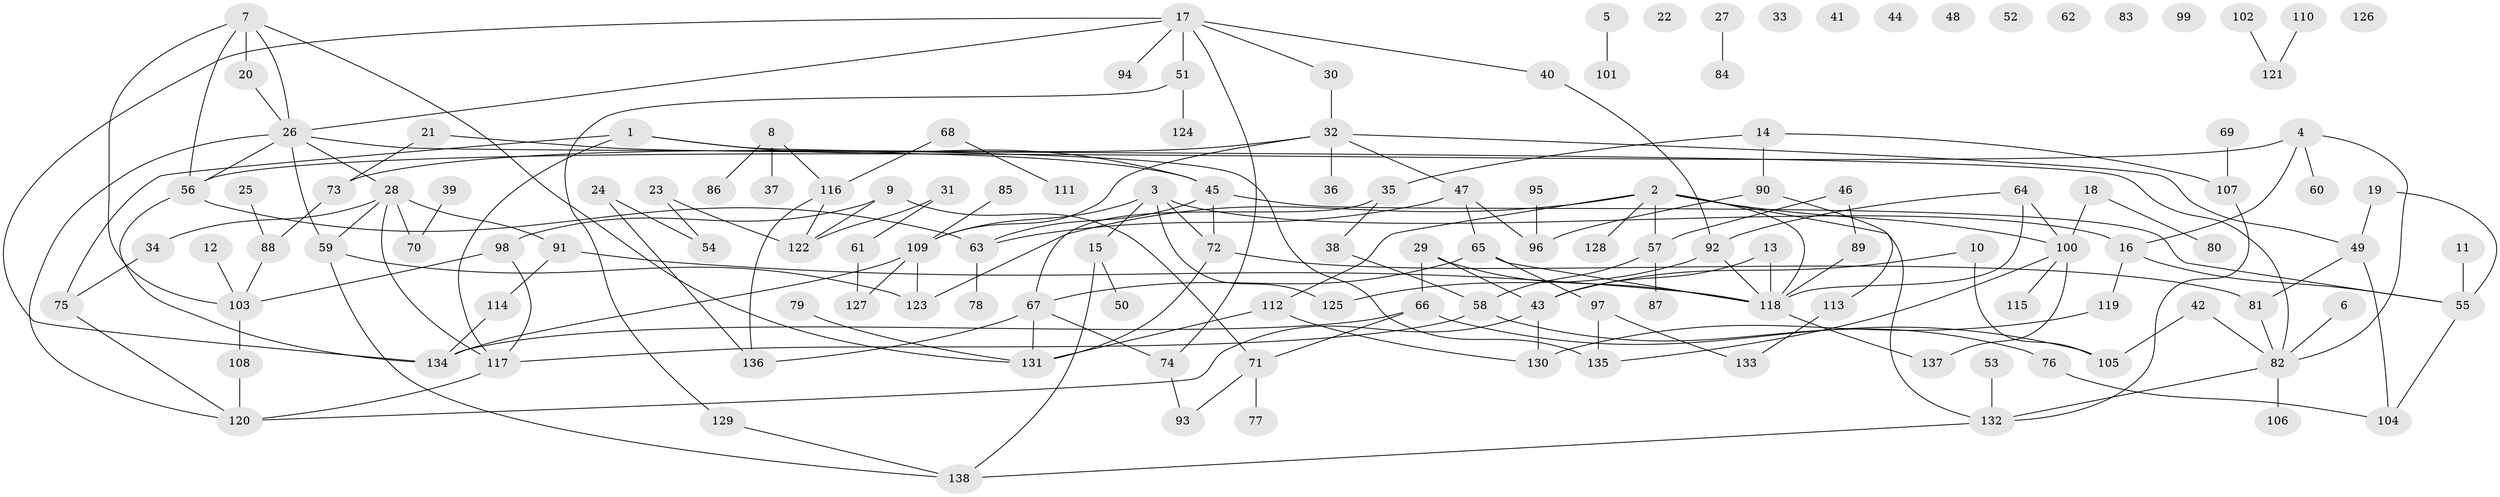 // Generated by graph-tools (version 1.1) at 2025/39/03/09/25 04:39:54]
// undirected, 138 vertices, 184 edges
graph export_dot {
graph [start="1"]
  node [color=gray90,style=filled];
  1;
  2;
  3;
  4;
  5;
  6;
  7;
  8;
  9;
  10;
  11;
  12;
  13;
  14;
  15;
  16;
  17;
  18;
  19;
  20;
  21;
  22;
  23;
  24;
  25;
  26;
  27;
  28;
  29;
  30;
  31;
  32;
  33;
  34;
  35;
  36;
  37;
  38;
  39;
  40;
  41;
  42;
  43;
  44;
  45;
  46;
  47;
  48;
  49;
  50;
  51;
  52;
  53;
  54;
  55;
  56;
  57;
  58;
  59;
  60;
  61;
  62;
  63;
  64;
  65;
  66;
  67;
  68;
  69;
  70;
  71;
  72;
  73;
  74;
  75;
  76;
  77;
  78;
  79;
  80;
  81;
  82;
  83;
  84;
  85;
  86;
  87;
  88;
  89;
  90;
  91;
  92;
  93;
  94;
  95;
  96;
  97;
  98;
  99;
  100;
  101;
  102;
  103;
  104;
  105;
  106;
  107;
  108;
  109;
  110;
  111;
  112;
  113;
  114;
  115;
  116;
  117;
  118;
  119;
  120;
  121;
  122;
  123;
  124;
  125;
  126;
  127;
  128;
  129;
  130;
  131;
  132;
  133;
  134;
  135;
  136;
  137;
  138;
  1 -- 45;
  1 -- 75;
  1 -- 117;
  1 -- 135;
  2 -- 57;
  2 -- 100;
  2 -- 112;
  2 -- 118;
  2 -- 123;
  2 -- 128;
  2 -- 132;
  3 -- 15;
  3 -- 16;
  3 -- 72;
  3 -- 109;
  3 -- 125;
  4 -- 16;
  4 -- 56;
  4 -- 60;
  4 -- 82;
  5 -- 101;
  6 -- 82;
  7 -- 20;
  7 -- 26;
  7 -- 56;
  7 -- 103;
  7 -- 131;
  8 -- 37;
  8 -- 86;
  8 -- 116;
  9 -- 71;
  9 -- 98;
  9 -- 122;
  10 -- 43;
  10 -- 105;
  11 -- 55;
  12 -- 103;
  13 -- 43;
  13 -- 118;
  14 -- 35;
  14 -- 90;
  14 -- 107;
  15 -- 50;
  15 -- 138;
  16 -- 55;
  16 -- 119;
  17 -- 26;
  17 -- 30;
  17 -- 40;
  17 -- 51;
  17 -- 74;
  17 -- 94;
  17 -- 134;
  18 -- 80;
  18 -- 100;
  19 -- 49;
  19 -- 55;
  20 -- 26;
  21 -- 45;
  21 -- 73;
  23 -- 54;
  23 -- 122;
  24 -- 54;
  24 -- 136;
  25 -- 88;
  26 -- 28;
  26 -- 56;
  26 -- 59;
  26 -- 82;
  26 -- 120;
  27 -- 84;
  28 -- 34;
  28 -- 59;
  28 -- 70;
  28 -- 91;
  28 -- 117;
  29 -- 43;
  29 -- 66;
  29 -- 118;
  30 -- 32;
  31 -- 61;
  31 -- 122;
  32 -- 36;
  32 -- 47;
  32 -- 49;
  32 -- 73;
  32 -- 109;
  34 -- 75;
  35 -- 38;
  35 -- 67;
  38 -- 58;
  39 -- 70;
  40 -- 92;
  42 -- 82;
  42 -- 105;
  43 -- 120;
  43 -- 130;
  45 -- 55;
  45 -- 63;
  45 -- 72;
  46 -- 57;
  46 -- 89;
  47 -- 63;
  47 -- 65;
  47 -- 96;
  49 -- 81;
  49 -- 104;
  51 -- 124;
  51 -- 129;
  53 -- 132;
  55 -- 104;
  56 -- 63;
  56 -- 134;
  57 -- 58;
  57 -- 87;
  58 -- 76;
  58 -- 117;
  59 -- 123;
  59 -- 138;
  61 -- 127;
  63 -- 78;
  64 -- 92;
  64 -- 100;
  64 -- 118;
  65 -- 67;
  65 -- 97;
  65 -- 118;
  66 -- 71;
  66 -- 105;
  66 -- 134;
  67 -- 74;
  67 -- 131;
  67 -- 136;
  68 -- 111;
  68 -- 116;
  69 -- 107;
  71 -- 77;
  71 -- 93;
  72 -- 81;
  72 -- 131;
  73 -- 88;
  74 -- 93;
  75 -- 120;
  76 -- 104;
  79 -- 131;
  81 -- 82;
  82 -- 106;
  82 -- 132;
  85 -- 109;
  88 -- 103;
  89 -- 118;
  90 -- 96;
  90 -- 113;
  91 -- 114;
  91 -- 118;
  92 -- 118;
  92 -- 125;
  95 -- 96;
  97 -- 133;
  97 -- 135;
  98 -- 103;
  98 -- 117;
  100 -- 115;
  100 -- 135;
  100 -- 137;
  102 -- 121;
  103 -- 108;
  107 -- 132;
  108 -- 120;
  109 -- 123;
  109 -- 127;
  109 -- 134;
  110 -- 121;
  112 -- 130;
  112 -- 131;
  113 -- 133;
  114 -- 134;
  116 -- 122;
  116 -- 136;
  117 -- 120;
  118 -- 137;
  119 -- 130;
  129 -- 138;
  132 -- 138;
}
